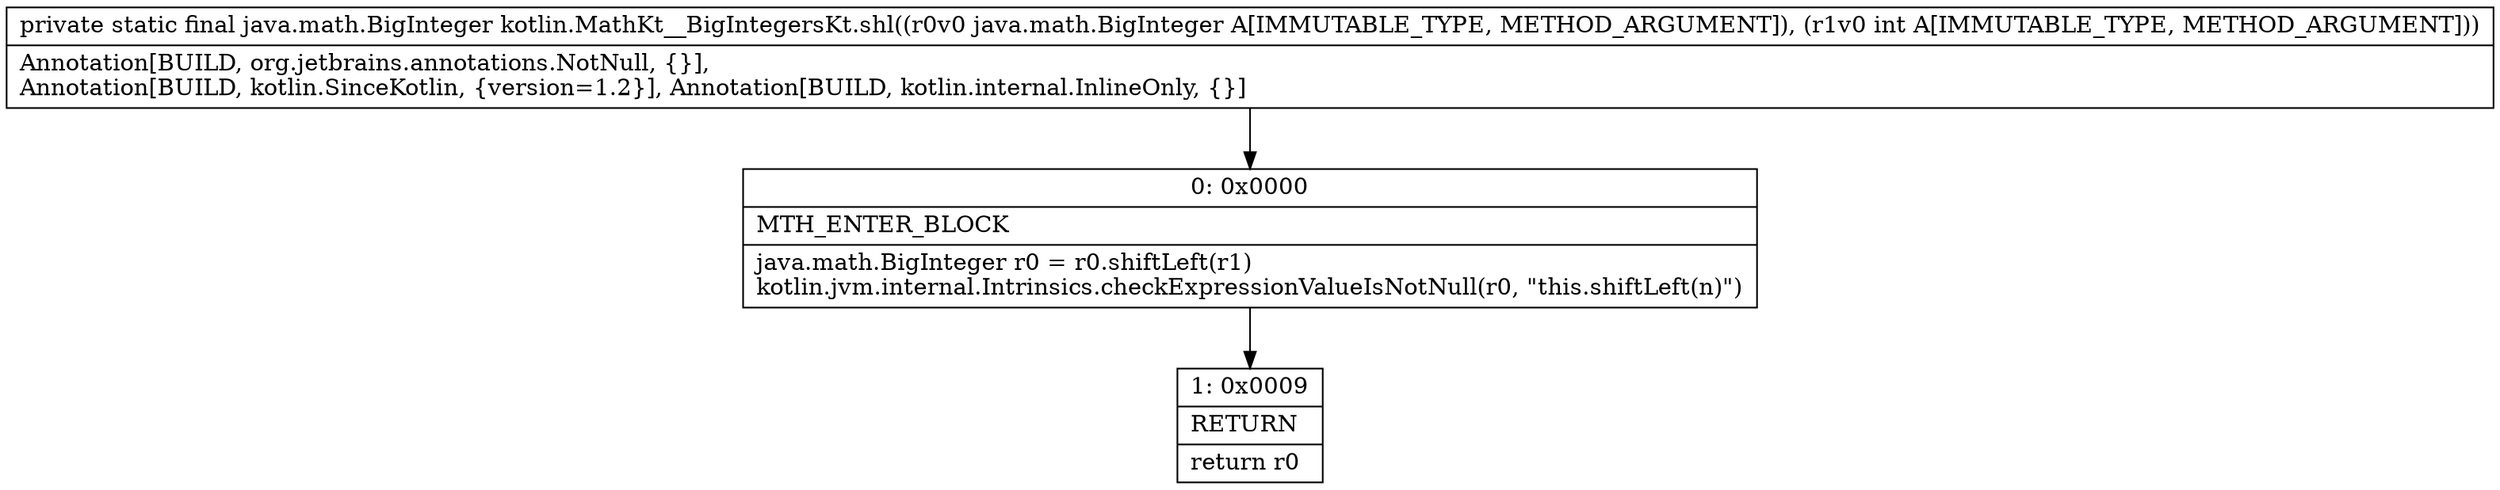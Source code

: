 digraph "CFG forkotlin.MathKt__BigIntegersKt.shl(Ljava\/math\/BigInteger;I)Ljava\/math\/BigInteger;" {
Node_0 [shape=record,label="{0\:\ 0x0000|MTH_ENTER_BLOCK\l|java.math.BigInteger r0 = r0.shiftLeft(r1)\lkotlin.jvm.internal.Intrinsics.checkExpressionValueIsNotNull(r0, \"this.shiftLeft(n)\")\l}"];
Node_1 [shape=record,label="{1\:\ 0x0009|RETURN\l|return r0\l}"];
MethodNode[shape=record,label="{private static final java.math.BigInteger kotlin.MathKt__BigIntegersKt.shl((r0v0 java.math.BigInteger A[IMMUTABLE_TYPE, METHOD_ARGUMENT]), (r1v0 int A[IMMUTABLE_TYPE, METHOD_ARGUMENT]))  | Annotation[BUILD, org.jetbrains.annotations.NotNull, \{\}], \lAnnotation[BUILD, kotlin.SinceKotlin, \{version=1.2\}], Annotation[BUILD, kotlin.internal.InlineOnly, \{\}]\l}"];
MethodNode -> Node_0;
Node_0 -> Node_1;
}

